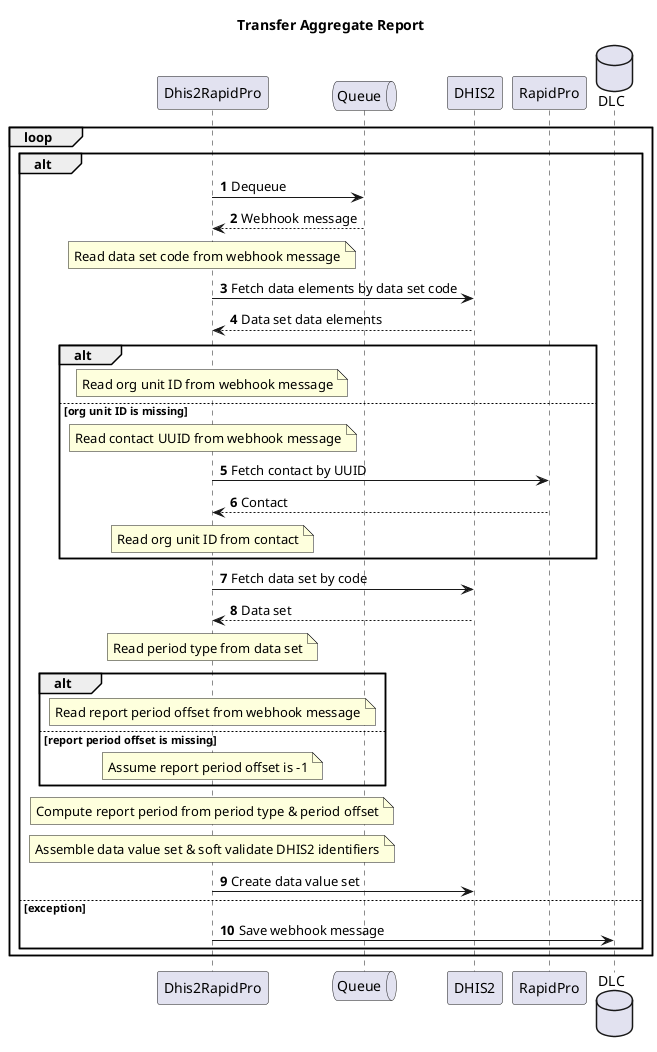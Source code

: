 @startuml
title Transfer Aggregate Report
participant Dhis2RapidPro as Dhis2RapidPro
queue Queue as Queue
participant DHIS2 as DHIS2
participant RapidPro as RapidPro
database DLC as DLC
autonumber
skinparam responseMessageBelowArrow true
loop
    alt
        Dhis2RapidPro -> Queue: Dequeue
        Queue --> Dhis2RapidPro: Webhook message
        note over Dhis2RapidPro: Read data set code from webhook message
        Dhis2RapidPro -> DHIS2: Fetch data elements by data set code
        DHIS2 --> Dhis2RapidPro: Data set data elements
        alt
            note over Dhis2RapidPro: Read org unit ID from webhook message
        else org unit ID is missing
            note over Dhis2RapidPro: Read contact UUID from webhook message
            Dhis2RapidPro -> RapidPro: Fetch contact by UUID
            RapidPro --> Dhis2RapidPro: Contact
            note over Dhis2RapidPro: Read org unit ID from contact
        end
        Dhis2RapidPro -> DHIS2: Fetch data set by code
        DHIS2 --> Dhis2RapidPro: Data set
        note over Dhis2RapidPro: Read period type from data set
        alt
            note over Dhis2RapidPro: Read report period offset from webhook message
         else report period offset is missing
           note over Dhis2RapidPro: Assume report period offset is -1
        end
        note over Dhis2RapidPro: Compute report period from period type & period offset
        note over Dhis2RapidPro: Assemble data value set & soft validate DHIS2 identifiers
        Dhis2RapidPro -> DHIS2: Create data value set
    else exception
        Dhis2RapidPro -> DLC: Save webhook message
    end
end
@enduml
